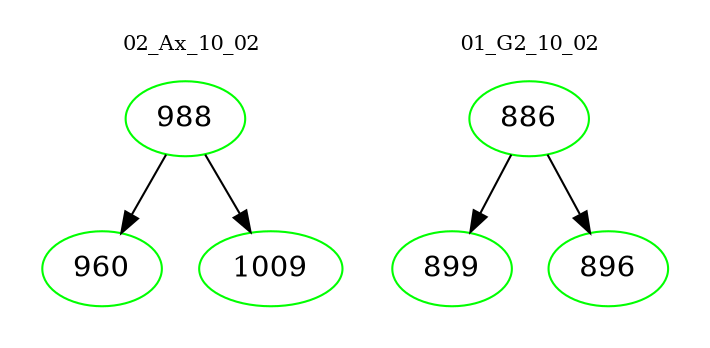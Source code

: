 digraph{
subgraph cluster_0 {
color = white
label = "02_Ax_10_02";
fontsize=10;
T0_988 [label="988", color="green"]
T0_988 -> T0_960 [color="black"]
T0_960 [label="960", color="green"]
T0_988 -> T0_1009 [color="black"]
T0_1009 [label="1009", color="green"]
}
subgraph cluster_1 {
color = white
label = "01_G2_10_02";
fontsize=10;
T1_886 [label="886", color="green"]
T1_886 -> T1_899 [color="black"]
T1_899 [label="899", color="green"]
T1_886 -> T1_896 [color="black"]
T1_896 [label="896", color="green"]
}
}
